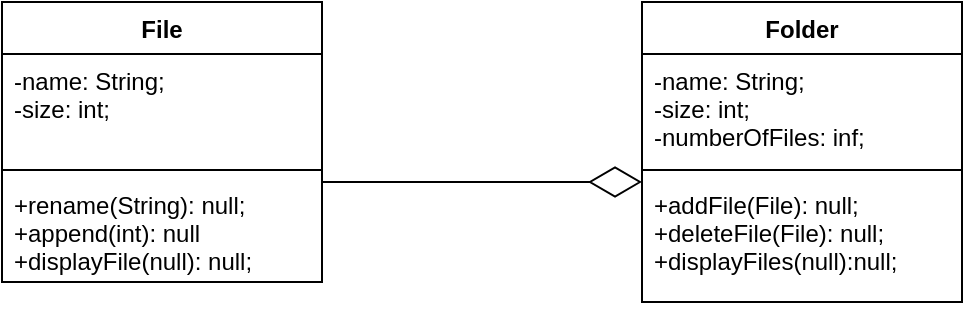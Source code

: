 <mxfile version="20.6.0" type="github">
  <diagram id="7uJK7rrTPAGngBDO9fjv" name="Сторінка-1">
    <mxGraphModel dx="1038" dy="539" grid="1" gridSize="10" guides="1" tooltips="1" connect="1" arrows="1" fold="1" page="1" pageScale="1" pageWidth="827" pageHeight="1169" math="0" shadow="0">
      <root>
        <mxCell id="0" />
        <mxCell id="1" parent="0" />
        <mxCell id="Pv06mp9jR2B6luGvEEE4-1" value="File" style="swimlane;fontStyle=1;align=center;verticalAlign=top;childLayout=stackLayout;horizontal=1;startSize=26;horizontalStack=0;resizeParent=1;resizeParentMax=0;resizeLast=0;collapsible=1;marginBottom=0;" vertex="1" parent="1">
          <mxGeometry x="120" y="150" width="160" height="140" as="geometry" />
        </mxCell>
        <mxCell id="Pv06mp9jR2B6luGvEEE4-2" value="-name: String;&#xa;-size: int;" style="text;strokeColor=none;fillColor=none;align=left;verticalAlign=top;spacingLeft=4;spacingRight=4;overflow=hidden;rotatable=0;points=[[0,0.5],[1,0.5]];portConstraint=eastwest;" vertex="1" parent="Pv06mp9jR2B6luGvEEE4-1">
          <mxGeometry y="26" width="160" height="54" as="geometry" />
        </mxCell>
        <mxCell id="Pv06mp9jR2B6luGvEEE4-3" value="" style="line;strokeWidth=1;fillColor=none;align=left;verticalAlign=middle;spacingTop=-1;spacingLeft=3;spacingRight=3;rotatable=0;labelPosition=right;points=[];portConstraint=eastwest;strokeColor=inherit;" vertex="1" parent="Pv06mp9jR2B6luGvEEE4-1">
          <mxGeometry y="80" width="160" height="8" as="geometry" />
        </mxCell>
        <mxCell id="Pv06mp9jR2B6luGvEEE4-4" value="+rename(String): null;&#xa;+append(int): null&#xa;+displayFile(null): null;" style="text;strokeColor=none;fillColor=none;align=left;verticalAlign=top;spacingLeft=4;spacingRight=4;overflow=hidden;rotatable=0;points=[[0,0.5],[1,0.5]];portConstraint=eastwest;" vertex="1" parent="Pv06mp9jR2B6luGvEEE4-1">
          <mxGeometry y="88" width="160" height="52" as="geometry" />
        </mxCell>
        <mxCell id="Pv06mp9jR2B6luGvEEE4-5" value="Folder" style="swimlane;fontStyle=1;align=center;verticalAlign=top;childLayout=stackLayout;horizontal=1;startSize=26;horizontalStack=0;resizeParent=1;resizeParentMax=0;resizeLast=0;collapsible=1;marginBottom=0;" vertex="1" parent="1">
          <mxGeometry x="440" y="150" width="160" height="150" as="geometry" />
        </mxCell>
        <mxCell id="Pv06mp9jR2B6luGvEEE4-6" value="-name: String;&#xa;-size: int;&#xa;-numberOfFiles: inf;" style="text;strokeColor=none;fillColor=none;align=left;verticalAlign=top;spacingLeft=4;spacingRight=4;overflow=hidden;rotatable=0;points=[[0,0.5],[1,0.5]];portConstraint=eastwest;" vertex="1" parent="Pv06mp9jR2B6luGvEEE4-5">
          <mxGeometry y="26" width="160" height="54" as="geometry" />
        </mxCell>
        <mxCell id="Pv06mp9jR2B6luGvEEE4-7" value="" style="line;strokeWidth=1;fillColor=none;align=left;verticalAlign=middle;spacingTop=-1;spacingLeft=3;spacingRight=3;rotatable=0;labelPosition=right;points=[];portConstraint=eastwest;strokeColor=inherit;" vertex="1" parent="Pv06mp9jR2B6luGvEEE4-5">
          <mxGeometry y="80" width="160" height="8" as="geometry" />
        </mxCell>
        <mxCell id="Pv06mp9jR2B6luGvEEE4-8" value="+addFile(File): null;&#xa;+deleteFile(File): null;&#xa;+displayFiles(null):null;" style="text;strokeColor=none;fillColor=none;align=left;verticalAlign=top;spacingLeft=4;spacingRight=4;overflow=hidden;rotatable=0;points=[[0,0.5],[1,0.5]];portConstraint=eastwest;" vertex="1" parent="Pv06mp9jR2B6luGvEEE4-5">
          <mxGeometry y="88" width="160" height="62" as="geometry" />
        </mxCell>
        <mxCell id="Pv06mp9jR2B6luGvEEE4-9" value="" style="endArrow=diamondThin;endFill=0;endSize=24;html=1;rounded=0;" edge="1" parent="1">
          <mxGeometry width="160" relative="1" as="geometry">
            <mxPoint x="280" y="240" as="sourcePoint" />
            <mxPoint x="440" y="240" as="targetPoint" />
            <Array as="points">
              <mxPoint x="360" y="240" />
            </Array>
          </mxGeometry>
        </mxCell>
      </root>
    </mxGraphModel>
  </diagram>
</mxfile>
